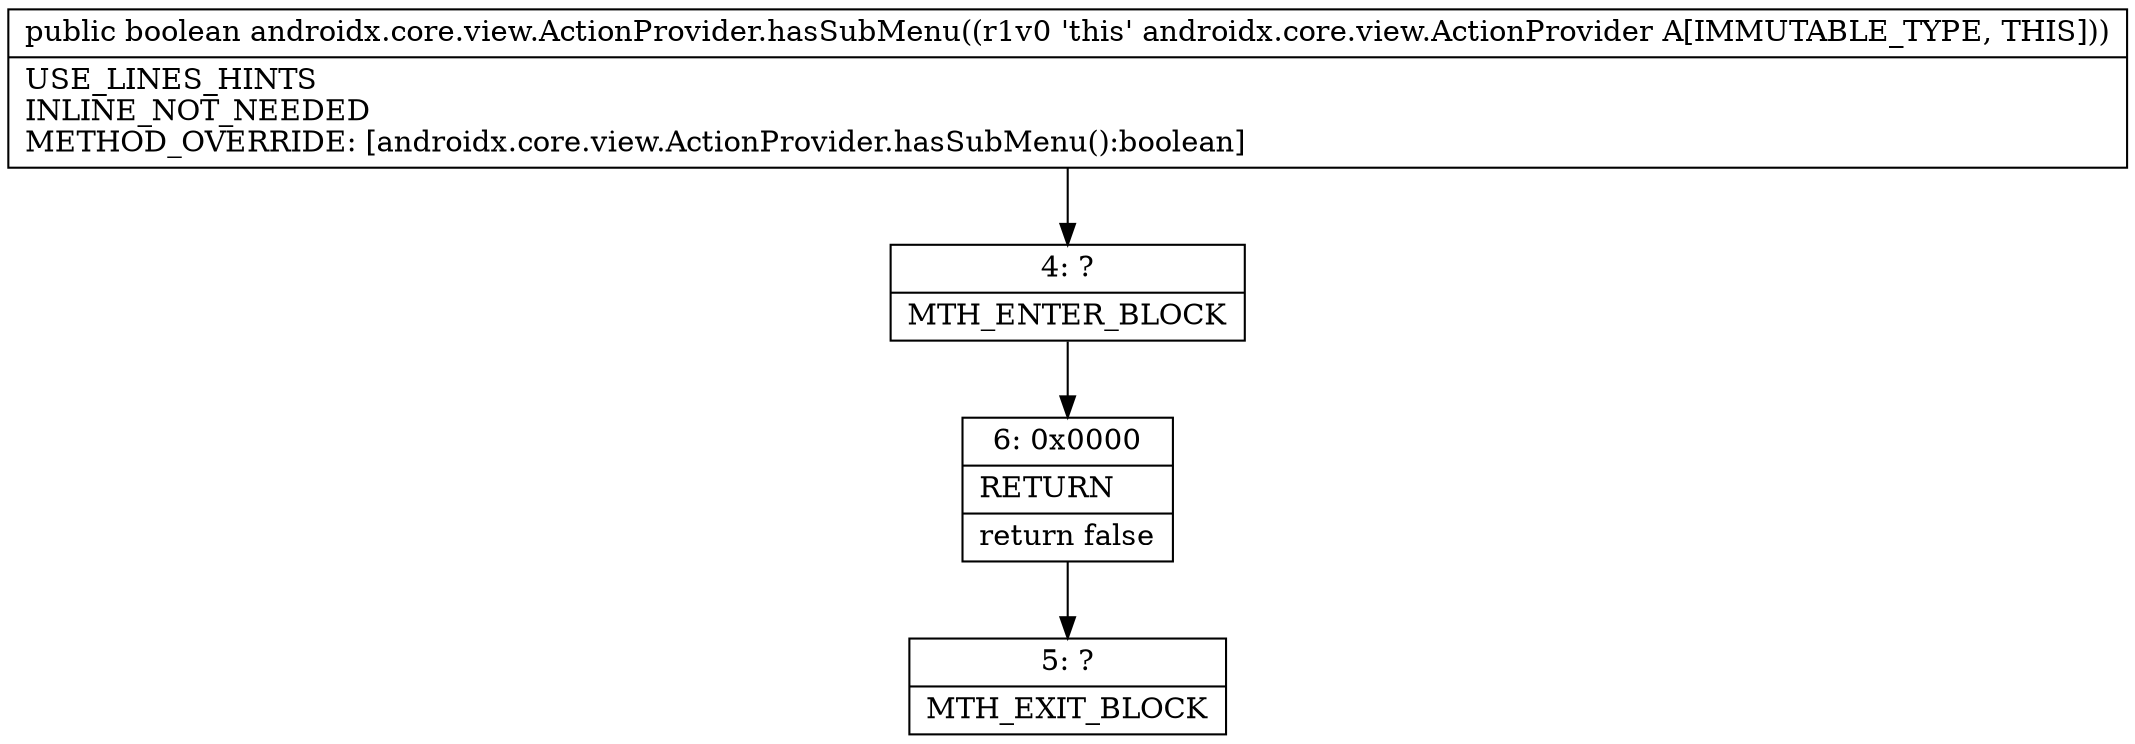 digraph "CFG forandroidx.core.view.ActionProvider.hasSubMenu()Z" {
Node_4 [shape=record,label="{4\:\ ?|MTH_ENTER_BLOCK\l}"];
Node_6 [shape=record,label="{6\:\ 0x0000|RETURN\l|return false\l}"];
Node_5 [shape=record,label="{5\:\ ?|MTH_EXIT_BLOCK\l}"];
MethodNode[shape=record,label="{public boolean androidx.core.view.ActionProvider.hasSubMenu((r1v0 'this' androidx.core.view.ActionProvider A[IMMUTABLE_TYPE, THIS]))  | USE_LINES_HINTS\lINLINE_NOT_NEEDED\lMETHOD_OVERRIDE: [androidx.core.view.ActionProvider.hasSubMenu():boolean]\l}"];
MethodNode -> Node_4;Node_4 -> Node_6;
Node_6 -> Node_5;
}

